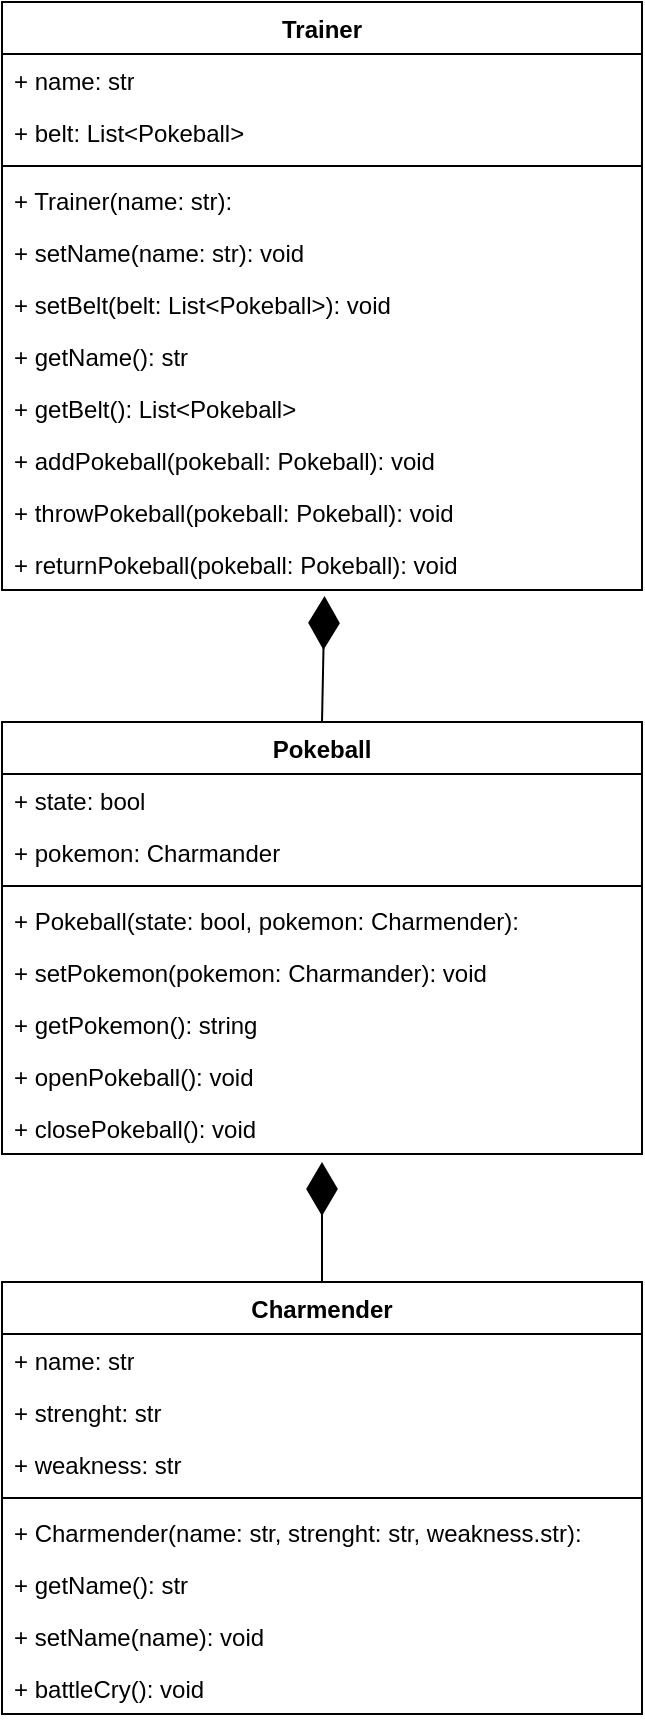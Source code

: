 <mxfile version="21.3.2" type="device">
  <diagram id="C5RBs43oDa-KdzZeNtuy" name="Page-1">
    <mxGraphModel dx="1050" dy="541" grid="1" gridSize="10" guides="1" tooltips="1" connect="1" arrows="1" fold="1" page="1" pageScale="1" pageWidth="827" pageHeight="1169" math="0" shadow="0">
      <root>
        <mxCell id="WIyWlLk6GJQsqaUBKTNV-0" />
        <mxCell id="WIyWlLk6GJQsqaUBKTNV-1" parent="WIyWlLk6GJQsqaUBKTNV-0" />
        <mxCell id="aZqu3--Y5P_RV5NavRj1-0" value="Charmender" style="swimlane;fontStyle=1;align=center;verticalAlign=top;childLayout=stackLayout;horizontal=1;startSize=26;horizontalStack=0;resizeParent=1;resizeParentMax=0;resizeLast=0;collapsible=1;marginBottom=0;whiteSpace=wrap;html=1;" vertex="1" parent="WIyWlLk6GJQsqaUBKTNV-1">
          <mxGeometry x="40" y="680" width="320" height="216" as="geometry" />
        </mxCell>
        <mxCell id="aZqu3--Y5P_RV5NavRj1-1" value="+ name: str&lt;br&gt;" style="text;strokeColor=none;fillColor=none;align=left;verticalAlign=top;spacingLeft=4;spacingRight=4;overflow=hidden;rotatable=0;points=[[0,0.5],[1,0.5]];portConstraint=eastwest;whiteSpace=wrap;html=1;" vertex="1" parent="aZqu3--Y5P_RV5NavRj1-0">
          <mxGeometry y="26" width="320" height="26" as="geometry" />
        </mxCell>
        <mxCell id="aZqu3--Y5P_RV5NavRj1-5" value="+ strenght: str" style="text;strokeColor=none;fillColor=none;align=left;verticalAlign=top;spacingLeft=4;spacingRight=4;overflow=hidden;rotatable=0;points=[[0,0.5],[1,0.5]];portConstraint=eastwest;whiteSpace=wrap;html=1;" vertex="1" parent="aZqu3--Y5P_RV5NavRj1-0">
          <mxGeometry y="52" width="320" height="26" as="geometry" />
        </mxCell>
        <mxCell id="aZqu3--Y5P_RV5NavRj1-6" value="+ weakness: str" style="text;strokeColor=none;fillColor=none;align=left;verticalAlign=top;spacingLeft=4;spacingRight=4;overflow=hidden;rotatable=0;points=[[0,0.5],[1,0.5]];portConstraint=eastwest;whiteSpace=wrap;html=1;" vertex="1" parent="aZqu3--Y5P_RV5NavRj1-0">
          <mxGeometry y="78" width="320" height="26" as="geometry" />
        </mxCell>
        <mxCell id="aZqu3--Y5P_RV5NavRj1-2" value="" style="line;strokeWidth=1;fillColor=none;align=left;verticalAlign=middle;spacingTop=-1;spacingLeft=3;spacingRight=3;rotatable=0;labelPosition=right;points=[];portConstraint=eastwest;strokeColor=inherit;" vertex="1" parent="aZqu3--Y5P_RV5NavRj1-0">
          <mxGeometry y="104" width="320" height="8" as="geometry" />
        </mxCell>
        <mxCell id="aZqu3--Y5P_RV5NavRj1-10" value="+ Charmender(name: str, strenght: str, weakness.str):&amp;nbsp;" style="text;strokeColor=none;fillColor=none;align=left;verticalAlign=top;spacingLeft=4;spacingRight=4;overflow=hidden;rotatable=0;points=[[0,0.5],[1,0.5]];portConstraint=eastwest;whiteSpace=wrap;html=1;" vertex="1" parent="aZqu3--Y5P_RV5NavRj1-0">
          <mxGeometry y="112" width="320" height="26" as="geometry" />
        </mxCell>
        <mxCell id="aZqu3--Y5P_RV5NavRj1-9" value="+ getName(): str" style="text;strokeColor=none;fillColor=none;align=left;verticalAlign=top;spacingLeft=4;spacingRight=4;overflow=hidden;rotatable=0;points=[[0,0.5],[1,0.5]];portConstraint=eastwest;whiteSpace=wrap;html=1;" vertex="1" parent="aZqu3--Y5P_RV5NavRj1-0">
          <mxGeometry y="138" width="320" height="26" as="geometry" />
        </mxCell>
        <mxCell id="aZqu3--Y5P_RV5NavRj1-3" value="+ setName(name): void" style="text;strokeColor=none;fillColor=none;align=left;verticalAlign=top;spacingLeft=4;spacingRight=4;overflow=hidden;rotatable=0;points=[[0,0.5],[1,0.5]];portConstraint=eastwest;whiteSpace=wrap;html=1;" vertex="1" parent="aZqu3--Y5P_RV5NavRj1-0">
          <mxGeometry y="164" width="320" height="26" as="geometry" />
        </mxCell>
        <mxCell id="aZqu3--Y5P_RV5NavRj1-7" value="+ battleCry(): void&amp;nbsp;" style="text;strokeColor=none;fillColor=none;align=left;verticalAlign=top;spacingLeft=4;spacingRight=4;overflow=hidden;rotatable=0;points=[[0,0.5],[1,0.5]];portConstraint=eastwest;whiteSpace=wrap;html=1;" vertex="1" parent="aZqu3--Y5P_RV5NavRj1-0">
          <mxGeometry y="190" width="320" height="26" as="geometry" />
        </mxCell>
        <mxCell id="aZqu3--Y5P_RV5NavRj1-13" value="Pokeball" style="swimlane;fontStyle=1;align=center;verticalAlign=top;childLayout=stackLayout;horizontal=1;startSize=26;horizontalStack=0;resizeParent=1;resizeParentMax=0;resizeLast=0;collapsible=1;marginBottom=0;whiteSpace=wrap;html=1;" vertex="1" parent="WIyWlLk6GJQsqaUBKTNV-1">
          <mxGeometry x="40" y="400" width="320" height="216" as="geometry" />
        </mxCell>
        <mxCell id="aZqu3--Y5P_RV5NavRj1-14" value="+ state: bool" style="text;strokeColor=none;fillColor=none;align=left;verticalAlign=top;spacingLeft=4;spacingRight=4;overflow=hidden;rotatable=0;points=[[0,0.5],[1,0.5]];portConstraint=eastwest;whiteSpace=wrap;html=1;" vertex="1" parent="aZqu3--Y5P_RV5NavRj1-13">
          <mxGeometry y="26" width="320" height="26" as="geometry" />
        </mxCell>
        <mxCell id="aZqu3--Y5P_RV5NavRj1-17" value="+ pokemon: Charmander" style="text;strokeColor=none;fillColor=none;align=left;verticalAlign=top;spacingLeft=4;spacingRight=4;overflow=hidden;rotatable=0;points=[[0,0.5],[1,0.5]];portConstraint=eastwest;whiteSpace=wrap;html=1;" vertex="1" parent="aZqu3--Y5P_RV5NavRj1-13">
          <mxGeometry y="52" width="320" height="26" as="geometry" />
        </mxCell>
        <mxCell id="aZqu3--Y5P_RV5NavRj1-15" value="" style="line;strokeWidth=1;fillColor=none;align=left;verticalAlign=middle;spacingTop=-1;spacingLeft=3;spacingRight=3;rotatable=0;labelPosition=right;points=[];portConstraint=eastwest;strokeColor=inherit;" vertex="1" parent="aZqu3--Y5P_RV5NavRj1-13">
          <mxGeometry y="78" width="320" height="8" as="geometry" />
        </mxCell>
        <mxCell id="aZqu3--Y5P_RV5NavRj1-21" value="+ Pokeball(state: bool, pokemon: Charmender):&amp;nbsp;" style="text;strokeColor=none;fillColor=none;align=left;verticalAlign=top;spacingLeft=4;spacingRight=4;overflow=hidden;rotatable=0;points=[[0,0.5],[1,0.5]];portConstraint=eastwest;whiteSpace=wrap;html=1;" vertex="1" parent="aZqu3--Y5P_RV5NavRj1-13">
          <mxGeometry y="86" width="320" height="26" as="geometry" />
        </mxCell>
        <mxCell id="aZqu3--Y5P_RV5NavRj1-18" value="+ setPokemon(pokemon: Charmander): void" style="text;strokeColor=none;fillColor=none;align=left;verticalAlign=top;spacingLeft=4;spacingRight=4;overflow=hidden;rotatable=0;points=[[0,0.5],[1,0.5]];portConstraint=eastwest;whiteSpace=wrap;html=1;" vertex="1" parent="aZqu3--Y5P_RV5NavRj1-13">
          <mxGeometry y="112" width="320" height="26" as="geometry" />
        </mxCell>
        <mxCell id="aZqu3--Y5P_RV5NavRj1-20" value="+ getPokemon(): string" style="text;strokeColor=none;fillColor=none;align=left;verticalAlign=top;spacingLeft=4;spacingRight=4;overflow=hidden;rotatable=0;points=[[0,0.5],[1,0.5]];portConstraint=eastwest;whiteSpace=wrap;html=1;" vertex="1" parent="aZqu3--Y5P_RV5NavRj1-13">
          <mxGeometry y="138" width="320" height="26" as="geometry" />
        </mxCell>
        <mxCell id="aZqu3--Y5P_RV5NavRj1-19" value="+ openPokeball(): void" style="text;strokeColor=none;fillColor=none;align=left;verticalAlign=top;spacingLeft=4;spacingRight=4;overflow=hidden;rotatable=0;points=[[0,0.5],[1,0.5]];portConstraint=eastwest;whiteSpace=wrap;html=1;" vertex="1" parent="aZqu3--Y5P_RV5NavRj1-13">
          <mxGeometry y="164" width="320" height="26" as="geometry" />
        </mxCell>
        <mxCell id="aZqu3--Y5P_RV5NavRj1-16" value="+ closePokeball(): void&lt;br&gt;" style="text;strokeColor=none;fillColor=none;align=left;verticalAlign=top;spacingLeft=4;spacingRight=4;overflow=hidden;rotatable=0;points=[[0,0.5],[1,0.5]];portConstraint=eastwest;whiteSpace=wrap;html=1;" vertex="1" parent="aZqu3--Y5P_RV5NavRj1-13">
          <mxGeometry y="190" width="320" height="26" as="geometry" />
        </mxCell>
        <mxCell id="aZqu3--Y5P_RV5NavRj1-22" value="Trainer" style="swimlane;fontStyle=1;align=center;verticalAlign=top;childLayout=stackLayout;horizontal=1;startSize=26;horizontalStack=0;resizeParent=1;resizeParentMax=0;resizeLast=0;collapsible=1;marginBottom=0;whiteSpace=wrap;html=1;" vertex="1" parent="WIyWlLk6GJQsqaUBKTNV-1">
          <mxGeometry x="40" y="40" width="320" height="294" as="geometry" />
        </mxCell>
        <mxCell id="aZqu3--Y5P_RV5NavRj1-23" value="+ name: str" style="text;strokeColor=none;fillColor=none;align=left;verticalAlign=top;spacingLeft=4;spacingRight=4;overflow=hidden;rotatable=0;points=[[0,0.5],[1,0.5]];portConstraint=eastwest;whiteSpace=wrap;html=1;" vertex="1" parent="aZqu3--Y5P_RV5NavRj1-22">
          <mxGeometry y="26" width="320" height="26" as="geometry" />
        </mxCell>
        <mxCell id="aZqu3--Y5P_RV5NavRj1-26" value="+ belt: List&amp;lt;Pokeball&amp;gt;" style="text;strokeColor=none;fillColor=none;align=left;verticalAlign=top;spacingLeft=4;spacingRight=4;overflow=hidden;rotatable=0;points=[[0,0.5],[1,0.5]];portConstraint=eastwest;whiteSpace=wrap;html=1;" vertex="1" parent="aZqu3--Y5P_RV5NavRj1-22">
          <mxGeometry y="52" width="320" height="26" as="geometry" />
        </mxCell>
        <mxCell id="aZqu3--Y5P_RV5NavRj1-24" value="" style="line;strokeWidth=1;fillColor=none;align=left;verticalAlign=middle;spacingTop=-1;spacingLeft=3;spacingRight=3;rotatable=0;labelPosition=right;points=[];portConstraint=eastwest;strokeColor=inherit;" vertex="1" parent="aZqu3--Y5P_RV5NavRj1-22">
          <mxGeometry y="78" width="320" height="8" as="geometry" />
        </mxCell>
        <mxCell id="aZqu3--Y5P_RV5NavRj1-25" value="+ Trainer(name: str):&amp;nbsp;&lt;br&gt;" style="text;strokeColor=none;fillColor=none;align=left;verticalAlign=top;spacingLeft=4;spacingRight=4;overflow=hidden;rotatable=0;points=[[0,0.5],[1,0.5]];portConstraint=eastwest;whiteSpace=wrap;html=1;" vertex="1" parent="aZqu3--Y5P_RV5NavRj1-22">
          <mxGeometry y="86" width="320" height="26" as="geometry" />
        </mxCell>
        <mxCell id="aZqu3--Y5P_RV5NavRj1-27" value="+ setName(name: str): void&amp;nbsp;" style="text;strokeColor=none;fillColor=none;align=left;verticalAlign=top;spacingLeft=4;spacingRight=4;overflow=hidden;rotatable=0;points=[[0,0.5],[1,0.5]];portConstraint=eastwest;whiteSpace=wrap;html=1;" vertex="1" parent="aZqu3--Y5P_RV5NavRj1-22">
          <mxGeometry y="112" width="320" height="26" as="geometry" />
        </mxCell>
        <mxCell id="aZqu3--Y5P_RV5NavRj1-28" value="+ setBelt(belt: List&amp;lt;Pokeball&amp;gt;): void" style="text;strokeColor=none;fillColor=none;align=left;verticalAlign=top;spacingLeft=4;spacingRight=4;overflow=hidden;rotatable=0;points=[[0,0.5],[1,0.5]];portConstraint=eastwest;whiteSpace=wrap;html=1;" vertex="1" parent="aZqu3--Y5P_RV5NavRj1-22">
          <mxGeometry y="138" width="320" height="26" as="geometry" />
        </mxCell>
        <mxCell id="aZqu3--Y5P_RV5NavRj1-29" value="+ getName(): str" style="text;strokeColor=none;fillColor=none;align=left;verticalAlign=top;spacingLeft=4;spacingRight=4;overflow=hidden;rotatable=0;points=[[0,0.5],[1,0.5]];portConstraint=eastwest;whiteSpace=wrap;html=1;" vertex="1" parent="aZqu3--Y5P_RV5NavRj1-22">
          <mxGeometry y="164" width="320" height="26" as="geometry" />
        </mxCell>
        <mxCell id="aZqu3--Y5P_RV5NavRj1-30" value="+ getBelt(): List&amp;lt;Pokeball&amp;gt;" style="text;strokeColor=none;fillColor=none;align=left;verticalAlign=top;spacingLeft=4;spacingRight=4;overflow=hidden;rotatable=0;points=[[0,0.5],[1,0.5]];portConstraint=eastwest;whiteSpace=wrap;html=1;" vertex="1" parent="aZqu3--Y5P_RV5NavRj1-22">
          <mxGeometry y="190" width="320" height="26" as="geometry" />
        </mxCell>
        <mxCell id="aZqu3--Y5P_RV5NavRj1-31" value="+ addPokeball(pokeball: Pokeball): void&lt;br&gt;" style="text;strokeColor=none;fillColor=none;align=left;verticalAlign=top;spacingLeft=4;spacingRight=4;overflow=hidden;rotatable=0;points=[[0,0.5],[1,0.5]];portConstraint=eastwest;whiteSpace=wrap;html=1;" vertex="1" parent="aZqu3--Y5P_RV5NavRj1-22">
          <mxGeometry y="216" width="320" height="26" as="geometry" />
        </mxCell>
        <mxCell id="aZqu3--Y5P_RV5NavRj1-32" value="+ throwPokeball(pokeball: Pokeball): void" style="text;strokeColor=none;fillColor=none;align=left;verticalAlign=top;spacingLeft=4;spacingRight=4;overflow=hidden;rotatable=0;points=[[0,0.5],[1,0.5]];portConstraint=eastwest;whiteSpace=wrap;html=1;" vertex="1" parent="aZqu3--Y5P_RV5NavRj1-22">
          <mxGeometry y="242" width="320" height="26" as="geometry" />
        </mxCell>
        <mxCell id="aZqu3--Y5P_RV5NavRj1-33" value="+ returnPokeball(pokeball: Pokeball): void&lt;br&gt;" style="text;strokeColor=none;fillColor=none;align=left;verticalAlign=top;spacingLeft=4;spacingRight=4;overflow=hidden;rotatable=0;points=[[0,0.5],[1,0.5]];portConstraint=eastwest;whiteSpace=wrap;html=1;" vertex="1" parent="aZqu3--Y5P_RV5NavRj1-22">
          <mxGeometry y="268" width="320" height="26" as="geometry" />
        </mxCell>
        <mxCell id="aZqu3--Y5P_RV5NavRj1-39" value="" style="endArrow=diamondThin;endFill=1;endSize=24;html=1;rounded=0;exitX=0.5;exitY=0;exitDx=0;exitDy=0;" edge="1" parent="WIyWlLk6GJQsqaUBKTNV-1" source="aZqu3--Y5P_RV5NavRj1-0">
          <mxGeometry width="160" relative="1" as="geometry">
            <mxPoint x="160" y="660" as="sourcePoint" />
            <mxPoint x="200" y="620" as="targetPoint" />
          </mxGeometry>
        </mxCell>
        <mxCell id="aZqu3--Y5P_RV5NavRj1-40" value="" style="endArrow=diamondThin;endFill=1;endSize=24;html=1;rounded=0;exitX=0.5;exitY=0;exitDx=0;exitDy=0;entryX=0.504;entryY=1.115;entryDx=0;entryDy=0;entryPerimeter=0;" edge="1" parent="WIyWlLk6GJQsqaUBKTNV-1" source="aZqu3--Y5P_RV5NavRj1-13" target="aZqu3--Y5P_RV5NavRj1-33">
          <mxGeometry width="160" relative="1" as="geometry">
            <mxPoint x="200" y="380" as="sourcePoint" />
            <mxPoint x="200" y="330" as="targetPoint" />
          </mxGeometry>
        </mxCell>
      </root>
    </mxGraphModel>
  </diagram>
</mxfile>
